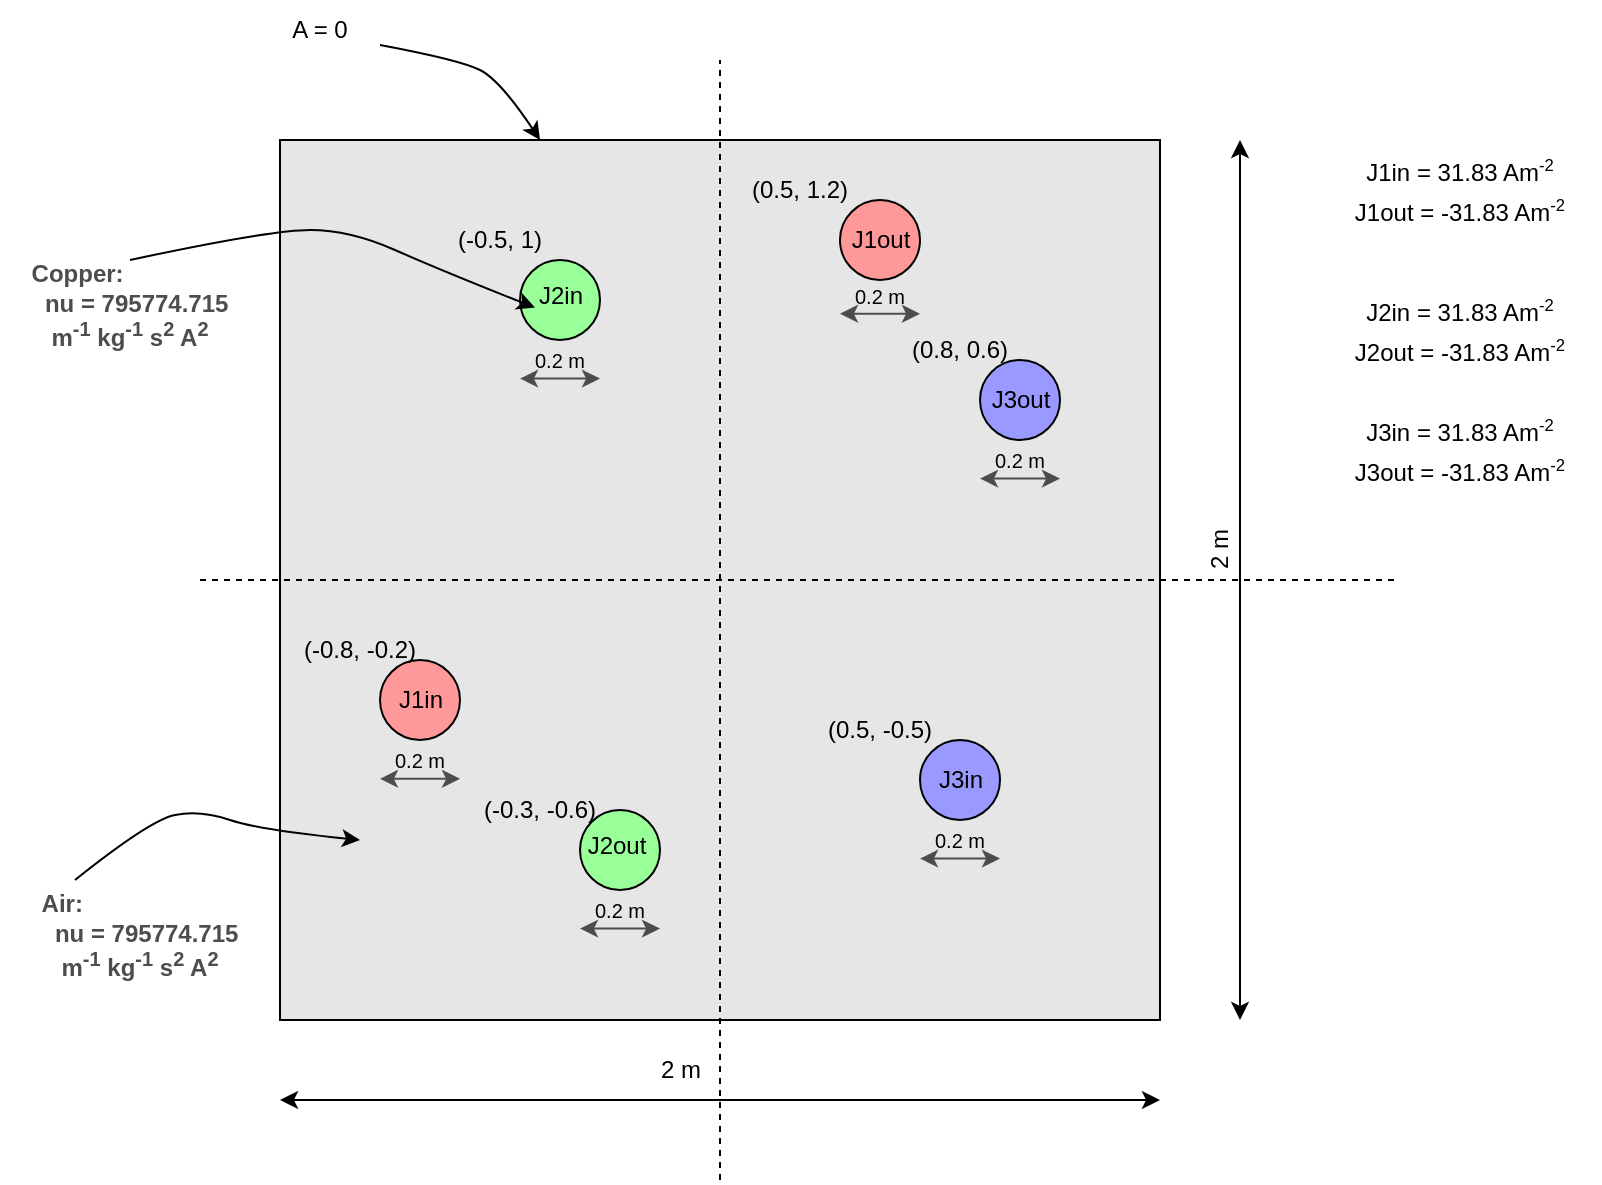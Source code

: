 <mxfile version="21.3.7" type="device">
  <diagram name="Page-1" id="kzujWO0rfzcp1XhBfWuv">
    <mxGraphModel dx="939" dy="581" grid="1" gridSize="5" guides="1" tooltips="1" connect="1" arrows="1" fold="1" page="1" pageScale="1" pageWidth="850" pageHeight="1100" math="0" shadow="0">
      <root>
        <mxCell id="0" />
        <mxCell id="1" parent="0" />
        <mxCell id="a0r_LyU5ulcp9n7pyv0Y-1" value="" style="whiteSpace=wrap;html=1;aspect=fixed;fillColor=#E6E6E6;movable=1;resizable=1;rotatable=1;deletable=1;editable=1;locked=0;connectable=1;shadow=0;fillStyle=auto;" vertex="1" parent="1">
          <mxGeometry x="160" y="80" width="440" height="440" as="geometry" />
        </mxCell>
        <mxCell id="a0r_LyU5ulcp9n7pyv0Y-3" value="" style="endArrow=classic;startArrow=classic;html=1;rounded=0;" edge="1" parent="1">
          <mxGeometry width="50" height="50" relative="1" as="geometry">
            <mxPoint x="160" y="560" as="sourcePoint" />
            <mxPoint x="600" y="560" as="targetPoint" />
          </mxGeometry>
        </mxCell>
        <mxCell id="a0r_LyU5ulcp9n7pyv0Y-4" value="2 m" style="text;html=1;align=center;verticalAlign=middle;resizable=0;points=[];autosize=1;strokeColor=none;fillColor=none;" vertex="1" parent="1">
          <mxGeometry x="340" y="530" width="40" height="30" as="geometry" />
        </mxCell>
        <mxCell id="a0r_LyU5ulcp9n7pyv0Y-5" value="" style="endArrow=classic;startArrow=classic;html=1;rounded=0;" edge="1" parent="1">
          <mxGeometry width="50" height="50" relative="1" as="geometry">
            <mxPoint x="640" y="80" as="sourcePoint" />
            <mxPoint x="640" y="520" as="targetPoint" />
          </mxGeometry>
        </mxCell>
        <mxCell id="a0r_LyU5ulcp9n7pyv0Y-6" value="2 m" style="text;html=1;align=center;verticalAlign=middle;resizable=0;points=[];autosize=1;strokeColor=none;fillColor=none;rotation=-90;" vertex="1" parent="1">
          <mxGeometry x="610" y="270" width="40" height="30" as="geometry" />
        </mxCell>
        <mxCell id="a0r_LyU5ulcp9n7pyv0Y-7" value="" style="ellipse;whiteSpace=wrap;html=1;aspect=fixed;movable=1;resizable=1;rotatable=1;deletable=1;editable=1;locked=0;connectable=1;fillStyle=auto;fillColor=#99FF99;" vertex="1" parent="1">
          <mxGeometry x="280" y="140" width="40" height="40" as="geometry" />
        </mxCell>
        <mxCell id="a0r_LyU5ulcp9n7pyv0Y-9" value="" style="endArrow=none;dashed=1;html=1;rounded=0;" edge="1" parent="1">
          <mxGeometry width="50" height="50" relative="1" as="geometry">
            <mxPoint x="380" y="600" as="sourcePoint" />
            <mxPoint x="380" y="40" as="targetPoint" />
          </mxGeometry>
        </mxCell>
        <mxCell id="a0r_LyU5ulcp9n7pyv0Y-11" value="" style="endArrow=none;dashed=1;html=1;rounded=0;" edge="1" parent="1">
          <mxGeometry width="50" height="50" relative="1" as="geometry">
            <mxPoint x="120" y="300" as="sourcePoint" />
            <mxPoint x="720" y="300" as="targetPoint" />
          </mxGeometry>
        </mxCell>
        <mxCell id="a0r_LyU5ulcp9n7pyv0Y-12" value="" style="ellipse;whiteSpace=wrap;html=1;aspect=fixed;movable=1;resizable=1;rotatable=1;deletable=1;editable=1;locked=0;connectable=1;fillColor=#FF9999;" vertex="1" parent="1">
          <mxGeometry x="440" y="110" width="40" height="40" as="geometry" />
        </mxCell>
        <mxCell id="a0r_LyU5ulcp9n7pyv0Y-13" value="" style="ellipse;whiteSpace=wrap;html=1;aspect=fixed;movable=1;resizable=1;rotatable=1;deletable=1;editable=1;locked=0;connectable=1;fillColor=#9999FF;" vertex="1" parent="1">
          <mxGeometry x="510" y="190" width="40" height="40" as="geometry" />
        </mxCell>
        <mxCell id="a0r_LyU5ulcp9n7pyv0Y-14" value="" style="ellipse;whiteSpace=wrap;html=1;aspect=fixed;movable=1;resizable=1;rotatable=1;deletable=1;editable=1;locked=0;connectable=1;fillColor=#9999FF;" vertex="1" parent="1">
          <mxGeometry x="480" y="380" width="40" height="40" as="geometry" />
        </mxCell>
        <mxCell id="a0r_LyU5ulcp9n7pyv0Y-15" value="" style="ellipse;whiteSpace=wrap;html=1;aspect=fixed;movable=1;resizable=1;rotatable=1;deletable=1;editable=1;locked=0;connectable=1;fillColor=#99FF99;" vertex="1" parent="1">
          <mxGeometry x="310" y="415" width="40" height="40" as="geometry" />
        </mxCell>
        <mxCell id="a0r_LyU5ulcp9n7pyv0Y-16" value="" style="ellipse;whiteSpace=wrap;html=1;aspect=fixed;movable=1;resizable=1;rotatable=1;deletable=1;editable=1;locked=0;connectable=1;fillColor=#FF9999;" vertex="1" parent="1">
          <mxGeometry x="210" y="340" width="40" height="40" as="geometry" />
        </mxCell>
        <mxCell id="a0r_LyU5ulcp9n7pyv0Y-17" value="(-0.5, 1)" style="text;html=1;strokeColor=none;fillColor=none;align=center;verticalAlign=middle;whiteSpace=wrap;rounded=0;" vertex="1" parent="1">
          <mxGeometry x="240" y="115" width="60" height="30" as="geometry" />
        </mxCell>
        <mxCell id="a0r_LyU5ulcp9n7pyv0Y-18" value="(0.5, 1.2)" style="text;html=1;strokeColor=none;fillColor=none;align=center;verticalAlign=middle;whiteSpace=wrap;rounded=0;" vertex="1" parent="1">
          <mxGeometry x="390" y="90" width="60" height="30" as="geometry" />
        </mxCell>
        <mxCell id="a0r_LyU5ulcp9n7pyv0Y-19" value="(0.8, 0.6)" style="text;html=1;strokeColor=none;fillColor=none;align=center;verticalAlign=middle;whiteSpace=wrap;rounded=0;" vertex="1" parent="1">
          <mxGeometry x="470" y="170" width="60" height="30" as="geometry" />
        </mxCell>
        <mxCell id="a0r_LyU5ulcp9n7pyv0Y-20" value="(0.5, -0.5)" style="text;html=1;strokeColor=none;fillColor=none;align=center;verticalAlign=middle;whiteSpace=wrap;rounded=0;" vertex="1" parent="1">
          <mxGeometry x="430" y="360" width="60" height="30" as="geometry" />
        </mxCell>
        <mxCell id="a0r_LyU5ulcp9n7pyv0Y-21" value="(-0.3, -0.6)" style="text;html=1;strokeColor=none;fillColor=none;align=center;verticalAlign=middle;whiteSpace=wrap;rounded=0;" vertex="1" parent="1">
          <mxGeometry x="260" y="400" width="60" height="30" as="geometry" />
        </mxCell>
        <mxCell id="a0r_LyU5ulcp9n7pyv0Y-22" value="(-0.8, -0.2)" style="text;html=1;strokeColor=none;fillColor=none;align=center;verticalAlign=middle;whiteSpace=wrap;rounded=0;labelBackgroundColor=none;labelBorderColor=none;" vertex="1" parent="1">
          <mxGeometry x="170" y="320" width="60" height="30" as="geometry" />
        </mxCell>
        <mxCell id="a0r_LyU5ulcp9n7pyv0Y-55" value="" style="group" vertex="1" connectable="0" parent="1">
          <mxGeometry x="450" y="120" width="22.5" height="22.5" as="geometry" />
        </mxCell>
        <mxCell id="a0r_LyU5ulcp9n7pyv0Y-57" value="" style="group" vertex="1" connectable="0" parent="a0r_LyU5ulcp9n7pyv0Y-55">
          <mxGeometry width="20" height="20" as="geometry" />
        </mxCell>
        <mxCell id="a0r_LyU5ulcp9n7pyv0Y-92" value="J1out" style="text;html=1;strokeColor=none;fillColor=none;align=center;verticalAlign=middle;whiteSpace=wrap;rounded=0;" vertex="1" parent="a0r_LyU5ulcp9n7pyv0Y-55">
          <mxGeometry x="-2.5" y="-2.5" width="25" height="25" as="geometry" />
        </mxCell>
        <mxCell id="a0r_LyU5ulcp9n7pyv0Y-60" value="" style="group" vertex="1" connectable="0" parent="1">
          <mxGeometry x="318.75" y="425" width="22.5" height="20" as="geometry" />
        </mxCell>
        <mxCell id="a0r_LyU5ulcp9n7pyv0Y-62" value="" style="group" vertex="1" connectable="0" parent="a0r_LyU5ulcp9n7pyv0Y-60">
          <mxGeometry width="20" height="20" as="geometry" />
        </mxCell>
        <mxCell id="a0r_LyU5ulcp9n7pyv0Y-95" value="J2out" style="text;html=1;strokeColor=none;fillColor=none;align=center;verticalAlign=middle;whiteSpace=wrap;rounded=0;" vertex="1" parent="a0r_LyU5ulcp9n7pyv0Y-60">
          <mxGeometry x="-2.5" y="-5" width="25" height="25" as="geometry" />
        </mxCell>
        <mxCell id="a0r_LyU5ulcp9n7pyv0Y-71" value="A = 0" style="text;html=1;strokeColor=none;fillColor=none;align=center;verticalAlign=middle;whiteSpace=wrap;rounded=0;" vertex="1" parent="1">
          <mxGeometry x="150" y="10" width="60" height="30" as="geometry" />
        </mxCell>
        <mxCell id="a0r_LyU5ulcp9n7pyv0Y-73" value="" style="curved=1;endArrow=classic;html=1;rounded=0;exitX=1;exitY=0.75;exitDx=0;exitDy=0;" edge="1" parent="1" source="a0r_LyU5ulcp9n7pyv0Y-71">
          <mxGeometry width="50" height="50" relative="1" as="geometry">
            <mxPoint x="240" y="60" as="sourcePoint" />
            <mxPoint x="290" y="80" as="targetPoint" />
            <Array as="points">
              <mxPoint x="250" y="40" />
              <mxPoint x="270" y="50" />
            </Array>
          </mxGeometry>
        </mxCell>
        <mxCell id="a0r_LyU5ulcp9n7pyv0Y-74" value="&lt;div style=&quot;text-align: left;&quot;&gt;&lt;b style=&quot;color: rgb(77, 77, 77); background-color: initial;&quot;&gt;Air:&lt;/b&gt;&lt;/div&gt;&lt;font color=&quot;#4d4d4d&quot;&gt;&lt;b&gt;&amp;nbsp; nu = 795774.715 &lt;br&gt;m&lt;sup&gt;-1&lt;/sup&gt; kg&lt;sup&gt;-1&lt;/sup&gt; s&lt;sup&gt;2&lt;/sup&gt; A&lt;sup&gt;2&lt;/sup&gt;&lt;br&gt;&lt;/b&gt;&lt;/font&gt;&amp;nbsp;" style="text;html=1;strokeColor=none;fillColor=none;align=center;verticalAlign=middle;whiteSpace=wrap;rounded=0;" vertex="1" parent="1">
          <mxGeometry x="25" y="450" width="130" height="70" as="geometry" />
        </mxCell>
        <mxCell id="a0r_LyU5ulcp9n7pyv0Y-75" value="" style="endArrow=classic;startArrow=classic;html=1;rounded=0;strokeColor=#4D4D4D;strokeWidth=1;" edge="1" parent="1">
          <mxGeometry width="50" height="50" relative="1" as="geometry">
            <mxPoint x="280" y="199.31" as="sourcePoint" />
            <mxPoint x="320" y="199.31" as="targetPoint" />
          </mxGeometry>
        </mxCell>
        <mxCell id="a0r_LyU5ulcp9n7pyv0Y-78" value="0.2 m" style="text;html=1;strokeColor=none;fillColor=none;align=center;verticalAlign=middle;whiteSpace=wrap;rounded=0;fontSize=10;" vertex="1" parent="1">
          <mxGeometry x="280" y="185" width="40" height="10" as="geometry" />
        </mxCell>
        <mxCell id="a0r_LyU5ulcp9n7pyv0Y-79" value="" style="endArrow=classic;startArrow=classic;html=1;rounded=0;strokeColor=#4D4D4D;strokeWidth=1;" edge="1" parent="1">
          <mxGeometry width="50" height="50" relative="1" as="geometry">
            <mxPoint x="440" y="166.87" as="sourcePoint" />
            <mxPoint x="480" y="166.87" as="targetPoint" />
          </mxGeometry>
        </mxCell>
        <mxCell id="a0r_LyU5ulcp9n7pyv0Y-80" value="0.2 m" style="text;html=1;strokeColor=none;fillColor=none;align=center;verticalAlign=middle;whiteSpace=wrap;rounded=0;fontSize=10;" vertex="1" parent="1">
          <mxGeometry x="440" y="152.56" width="40" height="10" as="geometry" />
        </mxCell>
        <mxCell id="a0r_LyU5ulcp9n7pyv0Y-82" value="" style="endArrow=classic;startArrow=classic;html=1;rounded=0;strokeColor=#4D4D4D;strokeWidth=1;" edge="1" parent="1">
          <mxGeometry width="50" height="50" relative="1" as="geometry">
            <mxPoint x="510" y="249.31" as="sourcePoint" />
            <mxPoint x="550" y="249.31" as="targetPoint" />
          </mxGeometry>
        </mxCell>
        <mxCell id="a0r_LyU5ulcp9n7pyv0Y-83" value="0.2 m" style="text;html=1;strokeColor=none;fillColor=none;align=center;verticalAlign=middle;whiteSpace=wrap;rounded=0;fontSize=10;" vertex="1" parent="1">
          <mxGeometry x="510" y="235" width="40" height="10" as="geometry" />
        </mxCell>
        <mxCell id="a0r_LyU5ulcp9n7pyv0Y-84" value="" style="endArrow=classic;startArrow=classic;html=1;rounded=0;strokeColor=#4D4D4D;strokeWidth=1;" edge="1" parent="1">
          <mxGeometry width="50" height="50" relative="1" as="geometry">
            <mxPoint x="480" y="439.31" as="sourcePoint" />
            <mxPoint x="520" y="439.31" as="targetPoint" />
          </mxGeometry>
        </mxCell>
        <mxCell id="a0r_LyU5ulcp9n7pyv0Y-85" value="0.2 m" style="text;html=1;strokeColor=none;fillColor=none;align=center;verticalAlign=middle;whiteSpace=wrap;rounded=0;fontSize=10;" vertex="1" parent="1">
          <mxGeometry x="480" y="425" width="40" height="10" as="geometry" />
        </mxCell>
        <mxCell id="a0r_LyU5ulcp9n7pyv0Y-86" value="" style="endArrow=classic;startArrow=classic;html=1;rounded=0;strokeColor=#4D4D4D;strokeWidth=1;" edge="1" parent="1">
          <mxGeometry width="50" height="50" relative="1" as="geometry">
            <mxPoint x="310" y="474.31" as="sourcePoint" />
            <mxPoint x="350" y="474.31" as="targetPoint" />
          </mxGeometry>
        </mxCell>
        <mxCell id="a0r_LyU5ulcp9n7pyv0Y-87" value="0.2 m" style="text;html=1;strokeColor=none;fillColor=none;align=center;verticalAlign=middle;whiteSpace=wrap;rounded=0;fontSize=10;" vertex="1" parent="1">
          <mxGeometry x="310" y="460" width="40" height="10" as="geometry" />
        </mxCell>
        <mxCell id="a0r_LyU5ulcp9n7pyv0Y-88" value="" style="endArrow=classic;startArrow=classic;html=1;rounded=0;strokeColor=#4D4D4D;strokeWidth=1;" edge="1" parent="1">
          <mxGeometry width="50" height="50" relative="1" as="geometry">
            <mxPoint x="210" y="399.43" as="sourcePoint" />
            <mxPoint x="250" y="399.43" as="targetPoint" />
          </mxGeometry>
        </mxCell>
        <mxCell id="a0r_LyU5ulcp9n7pyv0Y-89" value="0.2 m" style="text;html=1;strokeColor=none;fillColor=none;align=center;verticalAlign=middle;whiteSpace=wrap;rounded=0;fontSize=10;" vertex="1" parent="1">
          <mxGeometry x="210" y="385.12" width="40" height="10" as="geometry" />
        </mxCell>
        <mxCell id="a0r_LyU5ulcp9n7pyv0Y-90" value="" style="curved=1;endArrow=classic;html=1;rounded=0;exitX=0.25;exitY=0;exitDx=0;exitDy=0;" edge="1" parent="1" source="a0r_LyU5ulcp9n7pyv0Y-74">
          <mxGeometry width="50" height="50" relative="1" as="geometry">
            <mxPoint x="85" y="435" as="sourcePoint" />
            <mxPoint x="200" y="430" as="targetPoint" />
            <Array as="points">
              <mxPoint x="95" y="420" />
              <mxPoint x="120" y="415" />
              <mxPoint x="150" y="425" />
            </Array>
          </mxGeometry>
        </mxCell>
        <mxCell id="a0r_LyU5ulcp9n7pyv0Y-91" value="J2in" style="text;html=1;strokeColor=none;fillColor=none;align=center;verticalAlign=middle;whiteSpace=wrap;rounded=0;" vertex="1" parent="1">
          <mxGeometry x="287.5" y="145.06" width="25" height="25" as="geometry" />
        </mxCell>
        <mxCell id="a0r_LyU5ulcp9n7pyv0Y-93" value="J3out" style="text;html=1;strokeColor=none;fillColor=none;align=center;verticalAlign=middle;whiteSpace=wrap;rounded=0;" vertex="1" parent="1">
          <mxGeometry x="517.5" y="197.5" width="25" height="25" as="geometry" />
        </mxCell>
        <mxCell id="a0r_LyU5ulcp9n7pyv0Y-94" value="J3in" style="text;html=1;strokeColor=none;fillColor=none;align=center;verticalAlign=middle;whiteSpace=wrap;rounded=0;" vertex="1" parent="1">
          <mxGeometry x="487.5" y="387.5" width="25" height="25" as="geometry" />
        </mxCell>
        <mxCell id="a0r_LyU5ulcp9n7pyv0Y-96" value="J1in" style="text;html=1;strokeColor=none;fillColor=none;align=center;verticalAlign=middle;whiteSpace=wrap;rounded=0;" vertex="1" parent="1">
          <mxGeometry x="217.5" y="347.5" width="25" height="25" as="geometry" />
        </mxCell>
        <mxCell id="a0r_LyU5ulcp9n7pyv0Y-99" value="&lt;div style=&quot;text-align: left;&quot;&gt;&lt;b style=&quot;color: rgb(77, 77, 77); background-color: initial;&quot;&gt;Copper:&lt;/b&gt;&lt;/div&gt;&lt;font color=&quot;#4d4d4d&quot;&gt;&lt;b&gt;&amp;nbsp; nu = 795774.715 &lt;br&gt;m&lt;sup&gt;-1&lt;/sup&gt; kg&lt;sup&gt;-1&lt;/sup&gt; s&lt;sup&gt;2&lt;/sup&gt; A&lt;sup&gt;2&lt;/sup&gt;&lt;br&gt;&lt;/b&gt;&lt;/font&gt;&amp;nbsp;" style="text;html=1;strokeColor=none;fillColor=none;align=center;verticalAlign=middle;whiteSpace=wrap;rounded=0;" vertex="1" parent="1">
          <mxGeometry x="20" y="135" width="130" height="70" as="geometry" />
        </mxCell>
        <mxCell id="a0r_LyU5ulcp9n7pyv0Y-100" value="" style="curved=1;endArrow=classic;html=1;rounded=0;exitX=0.25;exitY=0;exitDx=0;exitDy=0;entryX=0;entryY=0.75;entryDx=0;entryDy=0;" edge="1" parent="1" target="a0r_LyU5ulcp9n7pyv0Y-91">
          <mxGeometry width="50" height="50" relative="1" as="geometry">
            <mxPoint x="85" y="140" as="sourcePoint" />
            <mxPoint x="227" y="120" as="targetPoint" />
            <Array as="points">
              <mxPoint x="155" y="125" />
              <mxPoint x="195" y="125" />
              <mxPoint x="240" y="145" />
            </Array>
          </mxGeometry>
        </mxCell>
        <mxCell id="a0r_LyU5ulcp9n7pyv0Y-101" value="J2in =&amp;nbsp;31.83 Am&lt;span style=&quot;font-size: 10px;&quot;&gt;&lt;sup&gt;-2&lt;/sup&gt;&lt;/span&gt;" style="text;html=1;strokeColor=none;fillColor=none;align=center;verticalAlign=middle;whiteSpace=wrap;rounded=0;" vertex="1" parent="1">
          <mxGeometry x="680" y="150" width="140" height="30" as="geometry" />
        </mxCell>
        <mxCell id="a0r_LyU5ulcp9n7pyv0Y-102" value="J2out = -31.83 Am&lt;span style=&quot;font-size: 10px;&quot;&gt;&lt;sup&gt;-2&lt;/sup&gt;&lt;/span&gt;" style="text;html=1;strokeColor=none;fillColor=none;align=center;verticalAlign=middle;whiteSpace=wrap;rounded=0;" vertex="1" parent="1">
          <mxGeometry x="680" y="170" width="140" height="30" as="geometry" />
        </mxCell>
        <mxCell id="a0r_LyU5ulcp9n7pyv0Y-103" value="J1in =&amp;nbsp;31.83 Am&lt;span style=&quot;font-size: 10px;&quot;&gt;&lt;sup&gt;-2&lt;/sup&gt;&lt;/span&gt;" style="text;html=1;strokeColor=none;fillColor=none;align=center;verticalAlign=middle;whiteSpace=wrap;rounded=0;" vertex="1" parent="1">
          <mxGeometry x="680" y="80" width="140" height="30" as="geometry" />
        </mxCell>
        <mxCell id="a0r_LyU5ulcp9n7pyv0Y-104" value="J1out = -31.83 Am&lt;span style=&quot;font-size: 10px;&quot;&gt;&lt;sup&gt;-2&lt;/sup&gt;&lt;/span&gt;" style="text;html=1;strokeColor=none;fillColor=none;align=center;verticalAlign=middle;whiteSpace=wrap;rounded=0;" vertex="1" parent="1">
          <mxGeometry x="680" y="100" width="140" height="30" as="geometry" />
        </mxCell>
        <mxCell id="a0r_LyU5ulcp9n7pyv0Y-105" value="J3in =&amp;nbsp;31.83 Am&lt;span style=&quot;font-size: 10px;&quot;&gt;&lt;sup&gt;-2&lt;/sup&gt;&lt;/span&gt;" style="text;html=1;strokeColor=none;fillColor=none;align=center;verticalAlign=middle;whiteSpace=wrap;rounded=0;" vertex="1" parent="1">
          <mxGeometry x="680" y="210" width="140" height="30" as="geometry" />
        </mxCell>
        <mxCell id="a0r_LyU5ulcp9n7pyv0Y-106" value="J3out = -31.83 Am&lt;span style=&quot;font-size: 10px;&quot;&gt;&lt;sup&gt;-2&lt;/sup&gt;&lt;/span&gt;" style="text;html=1;strokeColor=none;fillColor=none;align=center;verticalAlign=middle;whiteSpace=wrap;rounded=0;" vertex="1" parent="1">
          <mxGeometry x="680" y="230" width="140" height="30" as="geometry" />
        </mxCell>
      </root>
    </mxGraphModel>
  </diagram>
</mxfile>
